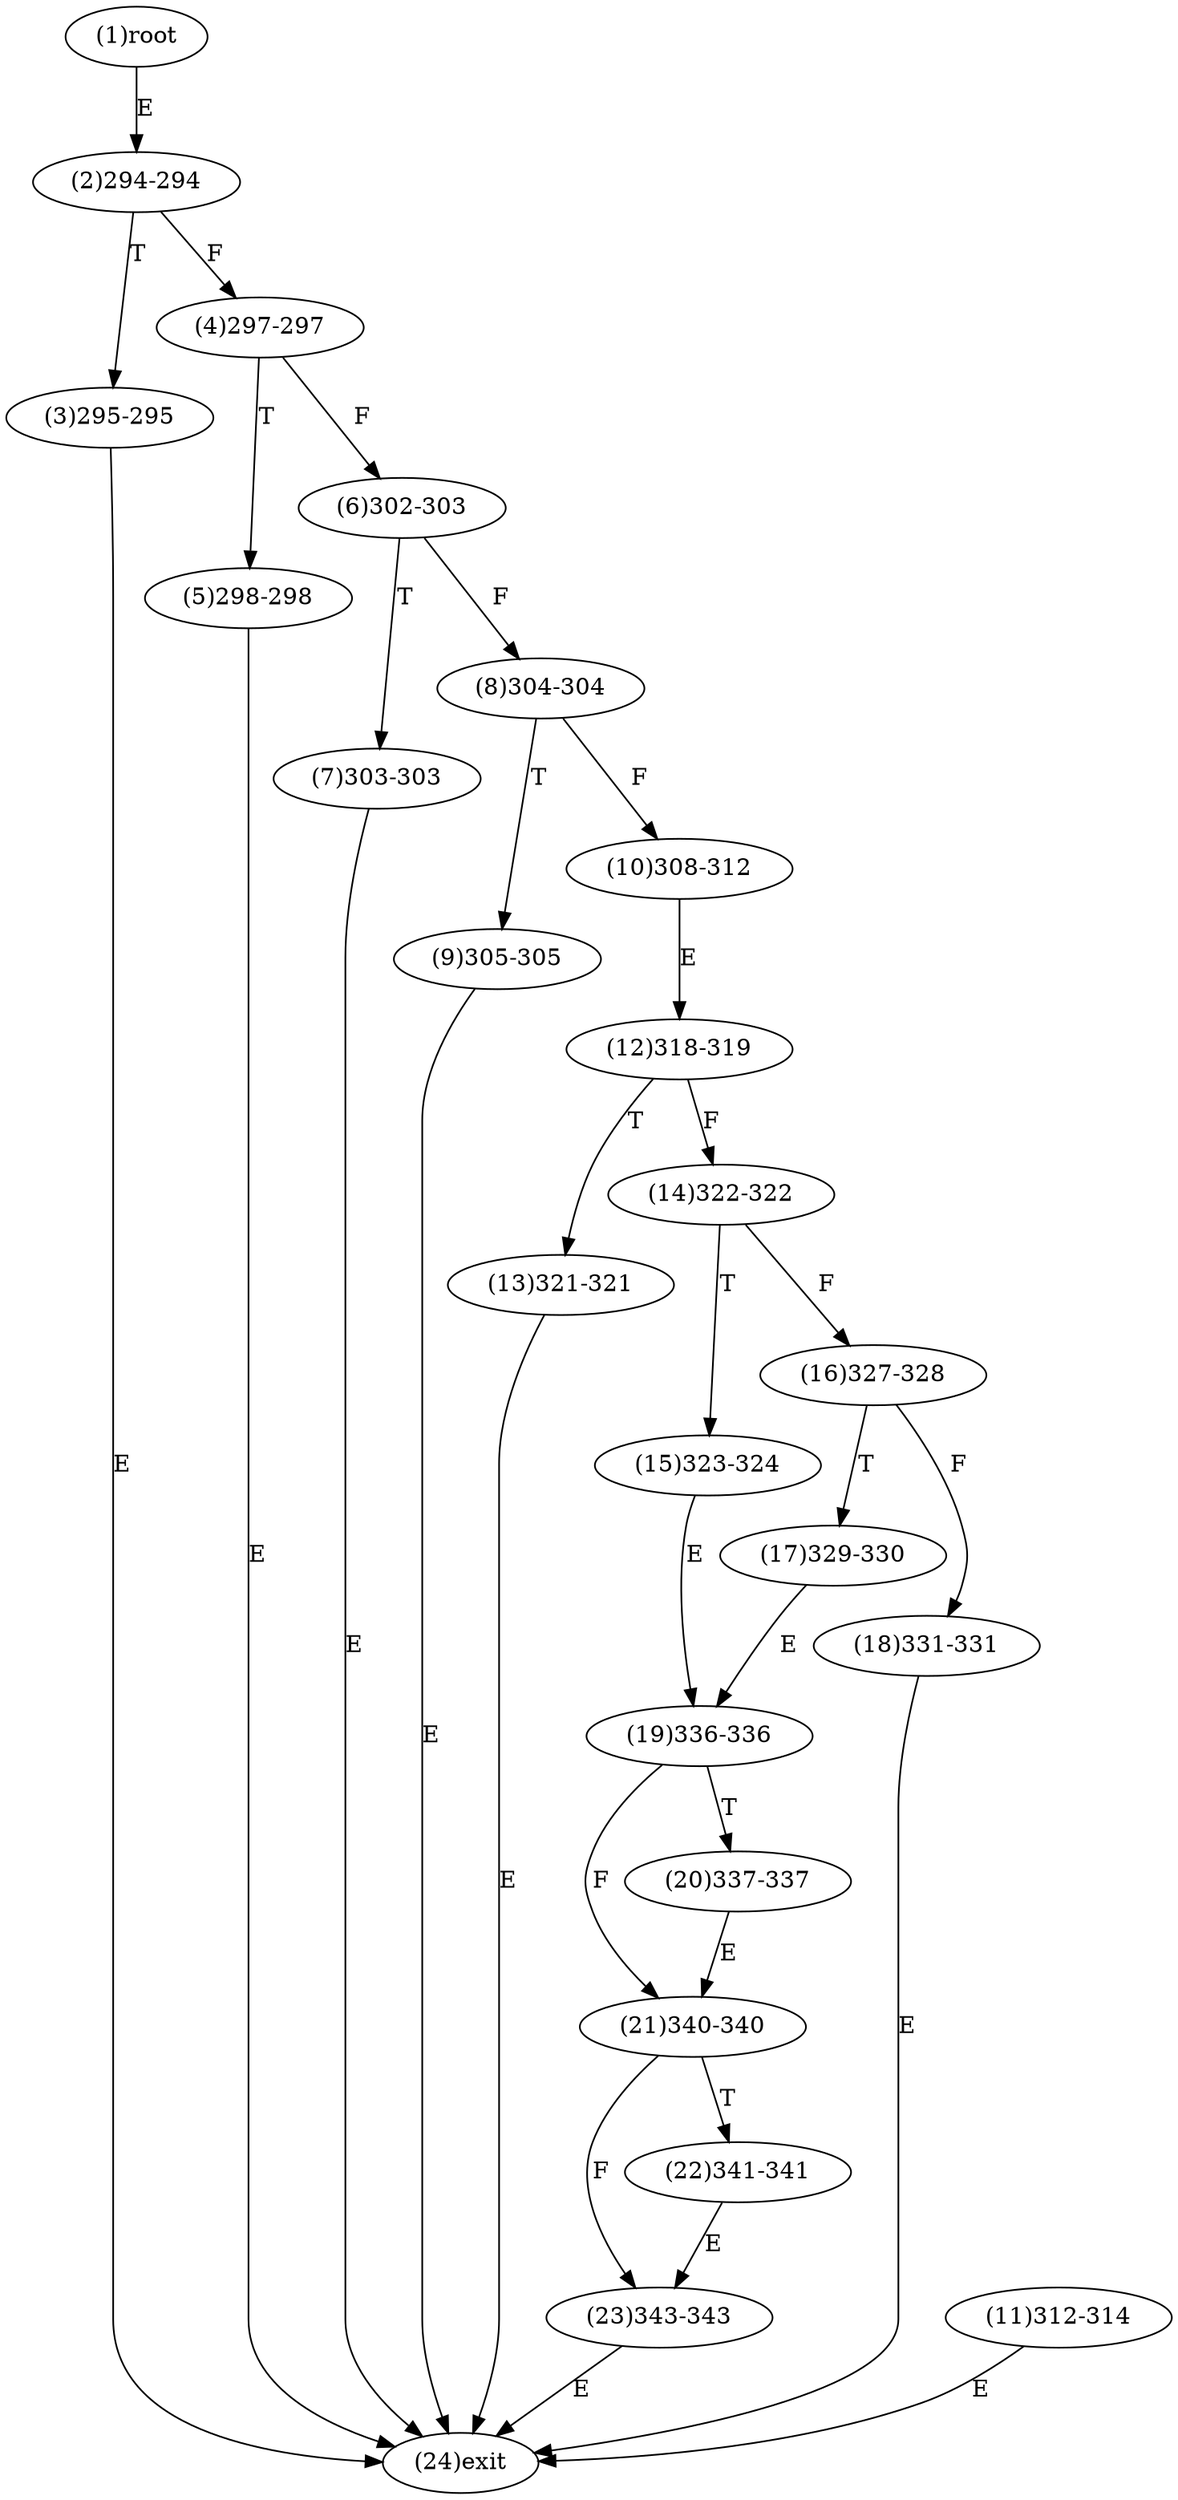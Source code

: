 digraph "" { 
1[ label="(1)root"];
2[ label="(2)294-294"];
3[ label="(3)295-295"];
4[ label="(4)297-297"];
5[ label="(5)298-298"];
6[ label="(6)302-303"];
7[ label="(7)303-303"];
8[ label="(8)304-304"];
9[ label="(9)305-305"];
10[ label="(10)308-312"];
11[ label="(11)312-314"];
12[ label="(12)318-319"];
13[ label="(13)321-321"];
14[ label="(14)322-322"];
15[ label="(15)323-324"];
17[ label="(17)329-330"];
16[ label="(16)327-328"];
19[ label="(19)336-336"];
18[ label="(18)331-331"];
21[ label="(21)340-340"];
20[ label="(20)337-337"];
23[ label="(23)343-343"];
22[ label="(22)341-341"];
24[ label="(24)exit"];
1->2[ label="E"];
2->4[ label="F"];
2->3[ label="T"];
3->24[ label="E"];
4->6[ label="F"];
4->5[ label="T"];
5->24[ label="E"];
6->8[ label="F"];
6->7[ label="T"];
7->24[ label="E"];
8->10[ label="F"];
8->9[ label="T"];
9->24[ label="E"];
10->12[ label="E"];
11->24[ label="E"];
12->14[ label="F"];
12->13[ label="T"];
13->24[ label="E"];
14->16[ label="F"];
14->15[ label="T"];
15->19[ label="E"];
16->18[ label="F"];
16->17[ label="T"];
17->19[ label="E"];
18->24[ label="E"];
19->21[ label="F"];
19->20[ label="T"];
20->21[ label="E"];
21->23[ label="F"];
21->22[ label="T"];
22->23[ label="E"];
23->24[ label="E"];
}